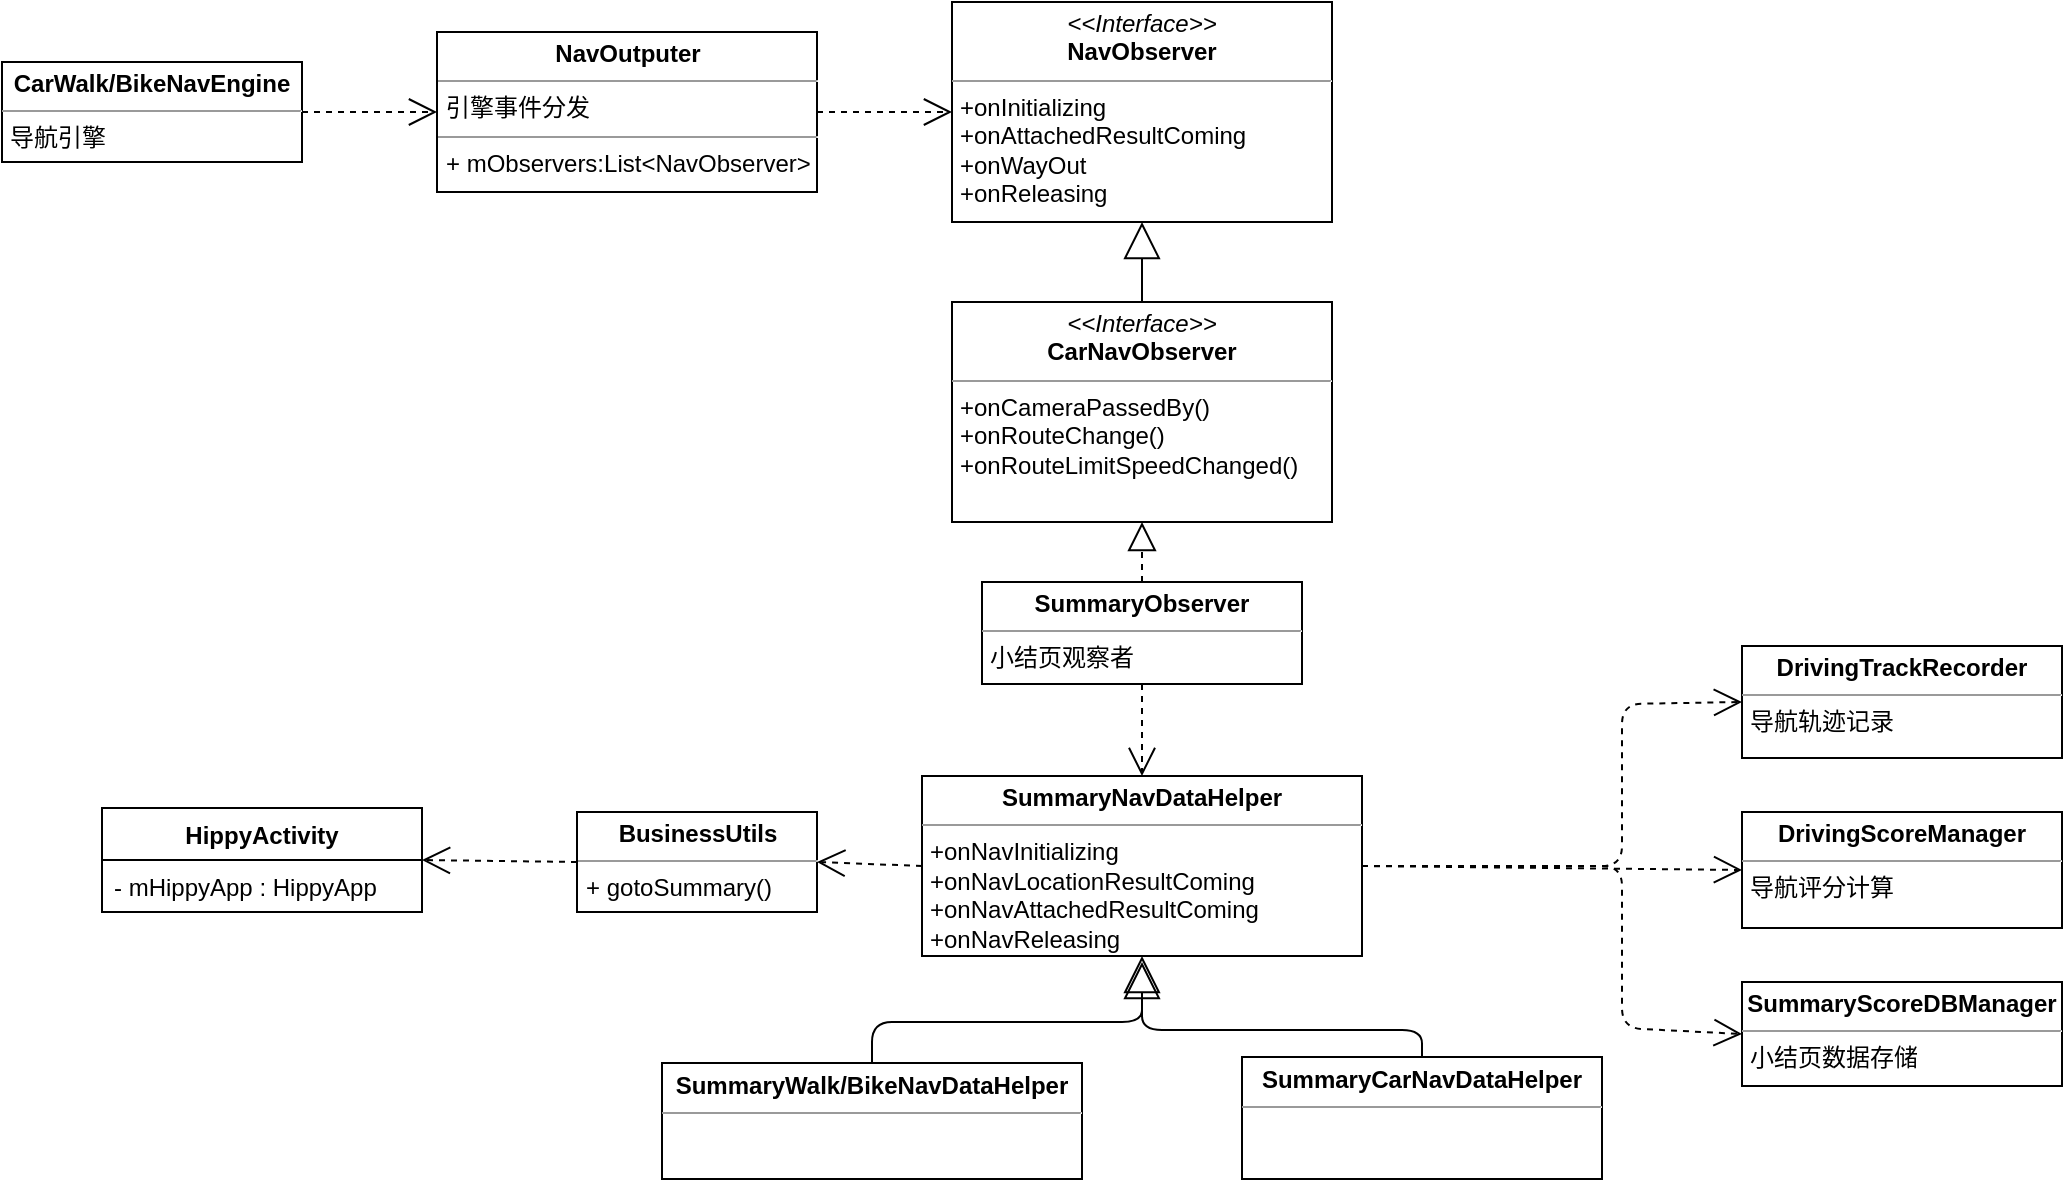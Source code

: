 <mxfile version="12.1.2" type="github" pages="1">
  <diagram id="hatcAHj4JaseidqqJItx" name="Page-1">
    <mxGraphModel dx="2493" dy="1940" grid="1" gridSize="10" guides="1" tooltips="1" connect="1" arrows="1" fold="1" page="1" pageScale="1" pageWidth="827" pageHeight="1169" math="0" shadow="0">
      <root>
        <mxCell id="0"/>
        <mxCell id="1" parent="0"/>
        <mxCell id="SxgjUJMsSInwgabmD7E0-33" value="&lt;p style=&quot;margin: 0px ; margin-top: 4px ; text-align: center&quot;&gt;&lt;b&gt;SummaryCarNavDataHelper&lt;/b&gt;&lt;br&gt;&lt;/p&gt;&lt;hr size=&quot;1&quot;&gt;&lt;p style=&quot;margin: 0px ; margin-left: 4px&quot;&gt;&lt;/p&gt;&lt;p style=&quot;margin: 0px ; margin-left: 4px&quot;&gt;&lt;br&gt;&lt;/p&gt;" style="verticalAlign=top;align=left;overflow=fill;fontSize=12;fontFamily=Helvetica;html=1;" parent="1" vertex="1">
          <mxGeometry x="320" y="487.5" width="180" height="61" as="geometry"/>
        </mxCell>
        <mxCell id="SxgjUJMsSInwgabmD7E0-35" value="&lt;p style=&quot;margin: 0px ; margin-top: 4px ; text-align: center&quot;&gt;&lt;b&gt;BusinessUtils&lt;/b&gt;&lt;/p&gt;&lt;hr size=&quot;1&quot;&gt;&lt;p style=&quot;margin: 0px ; margin-left: 4px&quot;&gt;+ gotoSummary()&lt;/p&gt;" style="verticalAlign=top;align=left;overflow=fill;fontSize=12;fontFamily=Helvetica;html=1;" parent="1" vertex="1">
          <mxGeometry x="-12.5" y="365" width="120" height="50" as="geometry"/>
        </mxCell>
        <mxCell id="SxgjUJMsSInwgabmD7E0-39" value="&lt;p style=&quot;margin: 0px ; margin-top: 4px ; text-align: center&quot;&gt;&lt;b&gt;DrivingScoreManager&lt;/b&gt;&lt;/p&gt;&lt;hr size=&quot;1&quot;&gt;&lt;p style=&quot;margin: 0px ; margin-left: 4px&quot;&gt;导航评分计算&lt;/p&gt;" style="verticalAlign=top;align=left;overflow=fill;fontSize=12;fontFamily=Helvetica;html=1;" parent="1" vertex="1">
          <mxGeometry x="570" y="365" width="160" height="58" as="geometry"/>
        </mxCell>
        <mxCell id="ehyeMLWLZtypJvzTVTHI-1" value="&lt;p style=&quot;margin: 0px ; margin-top: 4px ; text-align: center&quot;&gt;&lt;b&gt;DrivingTrackRecorder&lt;/b&gt;&lt;br&gt;&lt;/p&gt;&lt;hr size=&quot;1&quot;&gt;&lt;p style=&quot;margin: 0px ; margin-left: 4px&quot;&gt;导航轨迹记录&lt;/p&gt;" style="verticalAlign=top;align=left;overflow=fill;fontSize=12;fontFamily=Helvetica;html=1;" parent="1" vertex="1">
          <mxGeometry x="570" y="282" width="160" height="56" as="geometry"/>
        </mxCell>
        <mxCell id="ehyeMLWLZtypJvzTVTHI-3" value="&lt;p style=&quot;margin: 0px ; margin-top: 4px ; text-align: center&quot;&gt;&lt;b&gt;SummaryNavDataHelper&lt;/b&gt;&lt;br&gt;&lt;/p&gt;&lt;hr size=&quot;1&quot;&gt;&lt;p style=&quot;margin: 0px ; margin-left: 4px&quot;&gt;+onNavInitializing&lt;/p&gt;&lt;p style=&quot;margin: 0px ; margin-left: 4px&quot;&gt;+onNavLocationResultComing&lt;/p&gt;&lt;p style=&quot;margin: 0px ; margin-left: 4px&quot;&gt;+onNavAttachedResultComing&lt;/p&gt;&lt;p style=&quot;margin: 0px ; margin-left: 4px&quot;&gt;+onNavReleasing&lt;/p&gt;" style="verticalAlign=top;align=left;overflow=fill;fontSize=12;fontFamily=Helvetica;html=1;" parent="1" vertex="1">
          <mxGeometry x="160" y="347" width="220" height="90" as="geometry"/>
        </mxCell>
        <mxCell id="ehyeMLWLZtypJvzTVTHI-14" value="&lt;p style=&quot;margin: 0px ; margin-top: 4px ; text-align: center&quot;&gt;&lt;i&gt;&amp;lt;&amp;lt;Interface&amp;gt;&amp;gt;&lt;/i&gt;&lt;br&gt;&lt;b&gt;NavObserver&lt;/b&gt;&lt;/p&gt;&lt;hr size=&quot;1&quot;&gt;&lt;p style=&quot;margin: 0px ; margin-left: 4px&quot;&gt;+onInitializing&lt;/p&gt;&lt;p style=&quot;margin: 0px ; margin-left: 4px&quot;&gt;+onAttachedResultComing&lt;/p&gt;&lt;p style=&quot;margin: 0px ; margin-left: 4px&quot;&gt;+onWayOut&lt;/p&gt;&lt;p style=&quot;margin: 0px ; margin-left: 4px&quot;&gt;+onReleasing&lt;/p&gt;" style="verticalAlign=top;align=left;overflow=fill;fontSize=12;fontFamily=Helvetica;html=1;" parent="1" vertex="1">
          <mxGeometry x="175" y="-40" width="190" height="110" as="geometry"/>
        </mxCell>
        <mxCell id="ehyeMLWLZtypJvzTVTHI-22" value="&lt;p style=&quot;margin: 0px ; margin-top: 4px ; text-align: center&quot;&gt;&lt;b&gt;CarWalk/BikeNavEngine&lt;/b&gt;&lt;br&gt;&lt;/p&gt;&lt;hr size=&quot;1&quot;&gt;&lt;p style=&quot;margin: 0px ; margin-left: 4px&quot;&gt;导航引擎&lt;/p&gt;" style="verticalAlign=top;align=left;overflow=fill;fontSize=12;fontFamily=Helvetica;html=1;" parent="1" vertex="1">
          <mxGeometry x="-300" y="-10" width="150" height="50" as="geometry"/>
        </mxCell>
        <mxCell id="ehyeMLWLZtypJvzTVTHI-27" value="" style="endArrow=open;endSize=12;dashed=1;html=1;exitX=1;exitY=0.5;exitDx=0;exitDy=0;entryX=0;entryY=0.5;entryDx=0;entryDy=0;" parent="1" source="ehyeMLWLZtypJvzTVTHI-22" edge="1" target="0d2RcIqKF75WvuLDPPzj-3">
          <mxGeometry width="160" relative="1" as="geometry">
            <mxPoint x="-70" y="-72" as="sourcePoint"/>
            <mxPoint x="170" y="25" as="targetPoint"/>
          </mxGeometry>
        </mxCell>
        <mxCell id="ehyeMLWLZtypJvzTVTHI-29" value="&lt;p style=&quot;margin: 0px ; margin-top: 4px ; text-align: center&quot;&gt;&lt;b&gt;SummaryWalk/BikeNavDataHelper&lt;/b&gt;&lt;br&gt;&lt;/p&gt;&lt;hr size=&quot;1&quot;&gt;&lt;p style=&quot;margin: 0px ; margin-left: 4px&quot;&gt;&lt;/p&gt;&lt;p style=&quot;margin: 0px ; margin-left: 4px&quot;&gt;&lt;br&gt;&lt;/p&gt;" style="verticalAlign=top;align=left;overflow=fill;fontSize=12;fontFamily=Helvetica;html=1;" parent="1" vertex="1">
          <mxGeometry x="30" y="490.5" width="210" height="58" as="geometry"/>
        </mxCell>
        <mxCell id="ehyeMLWLZtypJvzTVTHI-33" value="" style="endArrow=block;endSize=16;endFill=0;html=1;exitX=0.5;exitY=0;exitDx=0;exitDy=0;" parent="1" source="ehyeMLWLZtypJvzTVTHI-29" edge="1">
          <mxGeometry width="160" relative="1" as="geometry">
            <mxPoint x="-40" y="590" as="sourcePoint"/>
            <mxPoint x="270" y="440" as="targetPoint"/>
            <Array as="points">
              <mxPoint x="135" y="470"/>
              <mxPoint x="190" y="470"/>
              <mxPoint x="270" y="470"/>
            </Array>
          </mxGeometry>
        </mxCell>
        <mxCell id="ehyeMLWLZtypJvzTVTHI-34" value="" style="endArrow=block;endSize=16;endFill=0;html=1;entryX=0.5;entryY=1;entryDx=0;entryDy=0;exitX=0.5;exitY=0;exitDx=0;exitDy=0;" parent="1" source="SxgjUJMsSInwgabmD7E0-33" target="ehyeMLWLZtypJvzTVTHI-3" edge="1">
          <mxGeometry width="160" relative="1" as="geometry">
            <mxPoint x="130" y="480" as="sourcePoint"/>
            <mxPoint x="290" y="480" as="targetPoint"/>
            <Array as="points">
              <mxPoint x="410" y="474"/>
              <mxPoint x="270" y="474"/>
              <mxPoint x="270" y="460"/>
            </Array>
          </mxGeometry>
        </mxCell>
        <mxCell id="ehyeMLWLZtypJvzTVTHI-36" value="&lt;p style=&quot;margin: 0px ; margin-top: 4px ; text-align: center&quot;&gt;&lt;b&gt;SummaryScoreDBManager&lt;/b&gt;&lt;br&gt;&lt;/p&gt;&lt;hr size=&quot;1&quot;&gt;&lt;p style=&quot;margin: 0px ; margin-left: 4px&quot;&gt;小结页数据存储&lt;/p&gt;" style="verticalAlign=top;align=left;overflow=fill;fontSize=12;fontFamily=Helvetica;html=1;" parent="1" vertex="1">
          <mxGeometry x="570" y="450" width="160" height="52" as="geometry"/>
        </mxCell>
        <mxCell id="ehyeMLWLZtypJvzTVTHI-38" value="" style="endArrow=open;endSize=12;dashed=1;html=1;entryX=0;entryY=0.5;entryDx=0;entryDy=0;exitX=1;exitY=0.5;exitDx=0;exitDy=0;" parent="1" source="ehyeMLWLZtypJvzTVTHI-3" target="ehyeMLWLZtypJvzTVTHI-1" edge="1">
          <mxGeometry width="160" relative="1" as="geometry">
            <mxPoint x="510" y="410" as="sourcePoint"/>
            <mxPoint x="660" y="408" as="targetPoint"/>
            <Array as="points">
              <mxPoint x="510" y="392"/>
              <mxPoint x="510" y="311"/>
            </Array>
          </mxGeometry>
        </mxCell>
        <mxCell id="ehyeMLWLZtypJvzTVTHI-39" value="" style="endArrow=open;endSize=12;dashed=1;html=1;entryX=0;entryY=0.5;entryDx=0;entryDy=0;exitX=1;exitY=0.5;exitDx=0;exitDy=0;" parent="1" source="ehyeMLWLZtypJvzTVTHI-3" target="SxgjUJMsSInwgabmD7E0-39" edge="1">
          <mxGeometry width="160" relative="1" as="geometry">
            <mxPoint x="510" y="398" as="sourcePoint"/>
            <mxPoint x="670" y="398" as="targetPoint"/>
          </mxGeometry>
        </mxCell>
        <mxCell id="ehyeMLWLZtypJvzTVTHI-40" value="" style="endArrow=open;endSize=12;dashed=1;html=1;entryX=0;entryY=0.5;entryDx=0;entryDy=0;exitX=1;exitY=0.5;exitDx=0;exitDy=0;" parent="1" source="ehyeMLWLZtypJvzTVTHI-3" target="ehyeMLWLZtypJvzTVTHI-36" edge="1">
          <mxGeometry width="160" relative="1" as="geometry">
            <mxPoint x="510" y="410" as="sourcePoint"/>
            <mxPoint x="620" y="618" as="targetPoint"/>
            <Array as="points">
              <mxPoint x="510" y="392"/>
              <mxPoint x="510" y="473"/>
            </Array>
          </mxGeometry>
        </mxCell>
        <mxCell id="0d2RcIqKF75WvuLDPPzj-3" value="&lt;p style=&quot;margin: 0px ; margin-top: 4px ; text-align: center&quot;&gt;&lt;b&gt;NavOutputer&lt;/b&gt;&lt;/p&gt;&lt;hr size=&quot;1&quot;&gt;&lt;p style=&quot;margin: 0px ; margin-left: 4px&quot;&gt;引擎事件分发&lt;/p&gt;&lt;hr size=&quot;1&quot;&gt;&lt;p style=&quot;margin: 0px ; margin-left: 4px&quot;&gt;+ mObservers:List&amp;lt;NavObserver&amp;gt;&lt;br&gt;&lt;/p&gt;" style="verticalAlign=top;align=left;overflow=fill;fontSize=12;fontFamily=Helvetica;html=1;" vertex="1" parent="1">
          <mxGeometry x="-82.5" y="-25" width="190" height="80" as="geometry"/>
        </mxCell>
        <mxCell id="0d2RcIqKF75WvuLDPPzj-5" value="" style="endArrow=open;endSize=12;dashed=1;html=1;exitX=1;exitY=0.5;exitDx=0;exitDy=0;entryX=0;entryY=0.5;entryDx=0;entryDy=0;" edge="1" parent="1" source="0d2RcIqKF75WvuLDPPzj-3" target="ehyeMLWLZtypJvzTVTHI-14">
          <mxGeometry width="160" relative="1" as="geometry">
            <mxPoint x="-140" y="25" as="sourcePoint"/>
            <mxPoint x="-72.5" y="25" as="targetPoint"/>
          </mxGeometry>
        </mxCell>
        <mxCell id="0d2RcIqKF75WvuLDPPzj-7" value="&lt;p style=&quot;margin: 0px ; margin-top: 4px ; text-align: center&quot;&gt;&lt;i&gt;&amp;lt;&amp;lt;Interface&amp;gt;&amp;gt;&lt;/i&gt;&lt;br&gt;&lt;b&gt;CarNavObserver&lt;/b&gt;&lt;/p&gt;&lt;hr size=&quot;1&quot;&gt;&lt;p style=&quot;margin: 0px ; margin-left: 4px&quot;&gt;+onCameraPassedBy()&lt;/p&gt;&lt;p style=&quot;margin: 0px ; margin-left: 4px&quot;&gt;+onRouteChange()&lt;/p&gt;&lt;p style=&quot;margin: 0px ; margin-left: 4px&quot;&gt;+onRouteLimitSpeedChanged()&lt;/p&gt;" style="verticalAlign=top;align=left;overflow=fill;fontSize=12;fontFamily=Helvetica;html=1;" vertex="1" parent="1">
          <mxGeometry x="175" y="110" width="190" height="110" as="geometry"/>
        </mxCell>
        <mxCell id="0d2RcIqKF75WvuLDPPzj-9" value="" style="endArrow=block;endSize=16;endFill=0;html=1;entryX=0.5;entryY=1;entryDx=0;entryDy=0;exitX=0.5;exitY=0;exitDx=0;exitDy=0;" edge="1" parent="1" source="0d2RcIqKF75WvuLDPPzj-7" target="ehyeMLWLZtypJvzTVTHI-14">
          <mxGeometry width="160" relative="1" as="geometry">
            <mxPoint x="500" y="120" as="sourcePoint"/>
            <mxPoint x="660" y="120" as="targetPoint"/>
          </mxGeometry>
        </mxCell>
        <mxCell id="0d2RcIqKF75WvuLDPPzj-10" value="&lt;p style=&quot;margin: 0px ; margin-top: 4px ; text-align: center&quot;&gt;&lt;b&gt;SummaryObserver&lt;/b&gt;&lt;/p&gt;&lt;hr size=&quot;1&quot;&gt;&lt;p style=&quot;margin: 0px ; margin-left: 4px&quot;&gt;小结页观察者&lt;/p&gt;" style="verticalAlign=top;align=left;overflow=fill;fontSize=12;fontFamily=Helvetica;html=1;" vertex="1" parent="1">
          <mxGeometry x="190" y="250" width="160" height="51" as="geometry"/>
        </mxCell>
        <mxCell id="0d2RcIqKF75WvuLDPPzj-11" value="" style="endArrow=block;dashed=1;endFill=0;endSize=12;html=1;entryX=0.5;entryY=1;entryDx=0;entryDy=0;exitX=0.5;exitY=0;exitDx=0;exitDy=0;" edge="1" parent="1" source="0d2RcIqKF75WvuLDPPzj-10" target="0d2RcIqKF75WvuLDPPzj-7">
          <mxGeometry width="160" relative="1" as="geometry">
            <mxPoint x="-290" y="320" as="sourcePoint"/>
            <mxPoint x="-130" y="320" as="targetPoint"/>
          </mxGeometry>
        </mxCell>
        <mxCell id="0d2RcIqKF75WvuLDPPzj-12" value="" style="endArrow=open;endSize=12;dashed=1;html=1;entryX=0.5;entryY=0;entryDx=0;entryDy=0;" edge="1" parent="1" source="0d2RcIqKF75WvuLDPPzj-10" target="ehyeMLWLZtypJvzTVTHI-3">
          <mxGeometry width="160" relative="1" as="geometry">
            <mxPoint x="-190" y="250" as="sourcePoint"/>
            <mxPoint x="-30" y="250" as="targetPoint"/>
          </mxGeometry>
        </mxCell>
        <mxCell id="0d2RcIqKF75WvuLDPPzj-13" value="HippyActivity" style="swimlane;fontStyle=1;align=center;verticalAlign=top;childLayout=stackLayout;horizontal=1;startSize=26;horizontalStack=0;resizeParent=1;resizeParentMax=0;resizeLast=0;collapsible=1;marginBottom=0;" vertex="1" parent="1">
          <mxGeometry x="-250" y="363" width="160" height="52" as="geometry"/>
        </mxCell>
        <mxCell id="0d2RcIqKF75WvuLDPPzj-14" value="- mHippyApp : HippyApp" style="text;strokeColor=none;fillColor=none;align=left;verticalAlign=top;spacingLeft=4;spacingRight=4;overflow=hidden;rotatable=0;points=[[0,0.5],[1,0.5]];portConstraint=eastwest;" vertex="1" parent="0d2RcIqKF75WvuLDPPzj-13">
          <mxGeometry y="26" width="160" height="26" as="geometry"/>
        </mxCell>
        <mxCell id="0d2RcIqKF75WvuLDPPzj-17" value="" style="endArrow=open;endSize=12;dashed=1;html=1;entryX=1;entryY=0.5;entryDx=0;entryDy=0;exitX=0;exitY=0.5;exitDx=0;exitDy=0;" edge="1" parent="1" source="ehyeMLWLZtypJvzTVTHI-3" target="SxgjUJMsSInwgabmD7E0-35">
          <mxGeometry width="160" relative="1" as="geometry">
            <mxPoint x="-210" y="260" as="sourcePoint"/>
            <mxPoint x="-50" y="260" as="targetPoint"/>
          </mxGeometry>
        </mxCell>
        <mxCell id="0d2RcIqKF75WvuLDPPzj-18" value="" style="endArrow=open;endSize=12;dashed=1;html=1;entryX=1;entryY=0.5;entryDx=0;entryDy=0;exitX=0;exitY=0.5;exitDx=0;exitDy=0;" edge="1" parent="1" source="SxgjUJMsSInwgabmD7E0-35" target="0d2RcIqKF75WvuLDPPzj-13">
          <mxGeometry width="160" relative="1" as="geometry">
            <mxPoint x="-80" y="230" as="sourcePoint"/>
            <mxPoint x="80" y="230" as="targetPoint"/>
          </mxGeometry>
        </mxCell>
      </root>
    </mxGraphModel>
  </diagram>
</mxfile>

